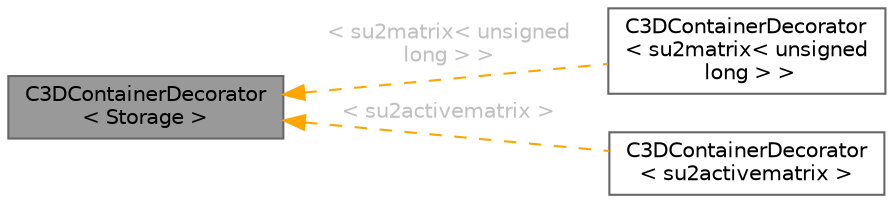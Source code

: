 digraph "C3DContainerDecorator&lt; Storage &gt;"
{
 // LATEX_PDF_SIZE
  bgcolor="transparent";
  edge [fontname=Helvetica,fontsize=10,labelfontname=Helvetica,labelfontsize=10];
  node [fontname=Helvetica,fontsize=10,shape=box,height=0.2,width=0.4];
  rankdir="LR";
  Node1 [id="Node000001",label="C3DContainerDecorator\l\< Storage \>",height=0.2,width=0.4,color="gray40", fillcolor="grey60", style="filled", fontcolor="black",tooltip="Decorate a matrix type (Storage) with 3 dimensions."];
  Node1 -> Node2 [id="edge1_Node000001_Node000002",dir="back",color="orange",style="dashed",tooltip=" ",label=" \< su2matrix\< unsigned\l long \> \>",fontcolor="grey" ];
  Node2 [id="Node000002",label="C3DContainerDecorator\l\< su2matrix\< unsigned\l long \> \>",height=0.2,width=0.4,color="gray40", fillcolor="white", style="filled",URL="$classC3DContainerDecorator.html",tooltip=" "];
  Node1 -> Node3 [id="edge2_Node000001_Node000003",dir="back",color="orange",style="dashed",tooltip=" ",label=" \< su2activematrix \>",fontcolor="grey" ];
  Node3 [id="Node000003",label="C3DContainerDecorator\l\< su2activematrix \>",height=0.2,width=0.4,color="gray40", fillcolor="white", style="filled",URL="$classC3DContainerDecorator.html",tooltip=" "];
}

